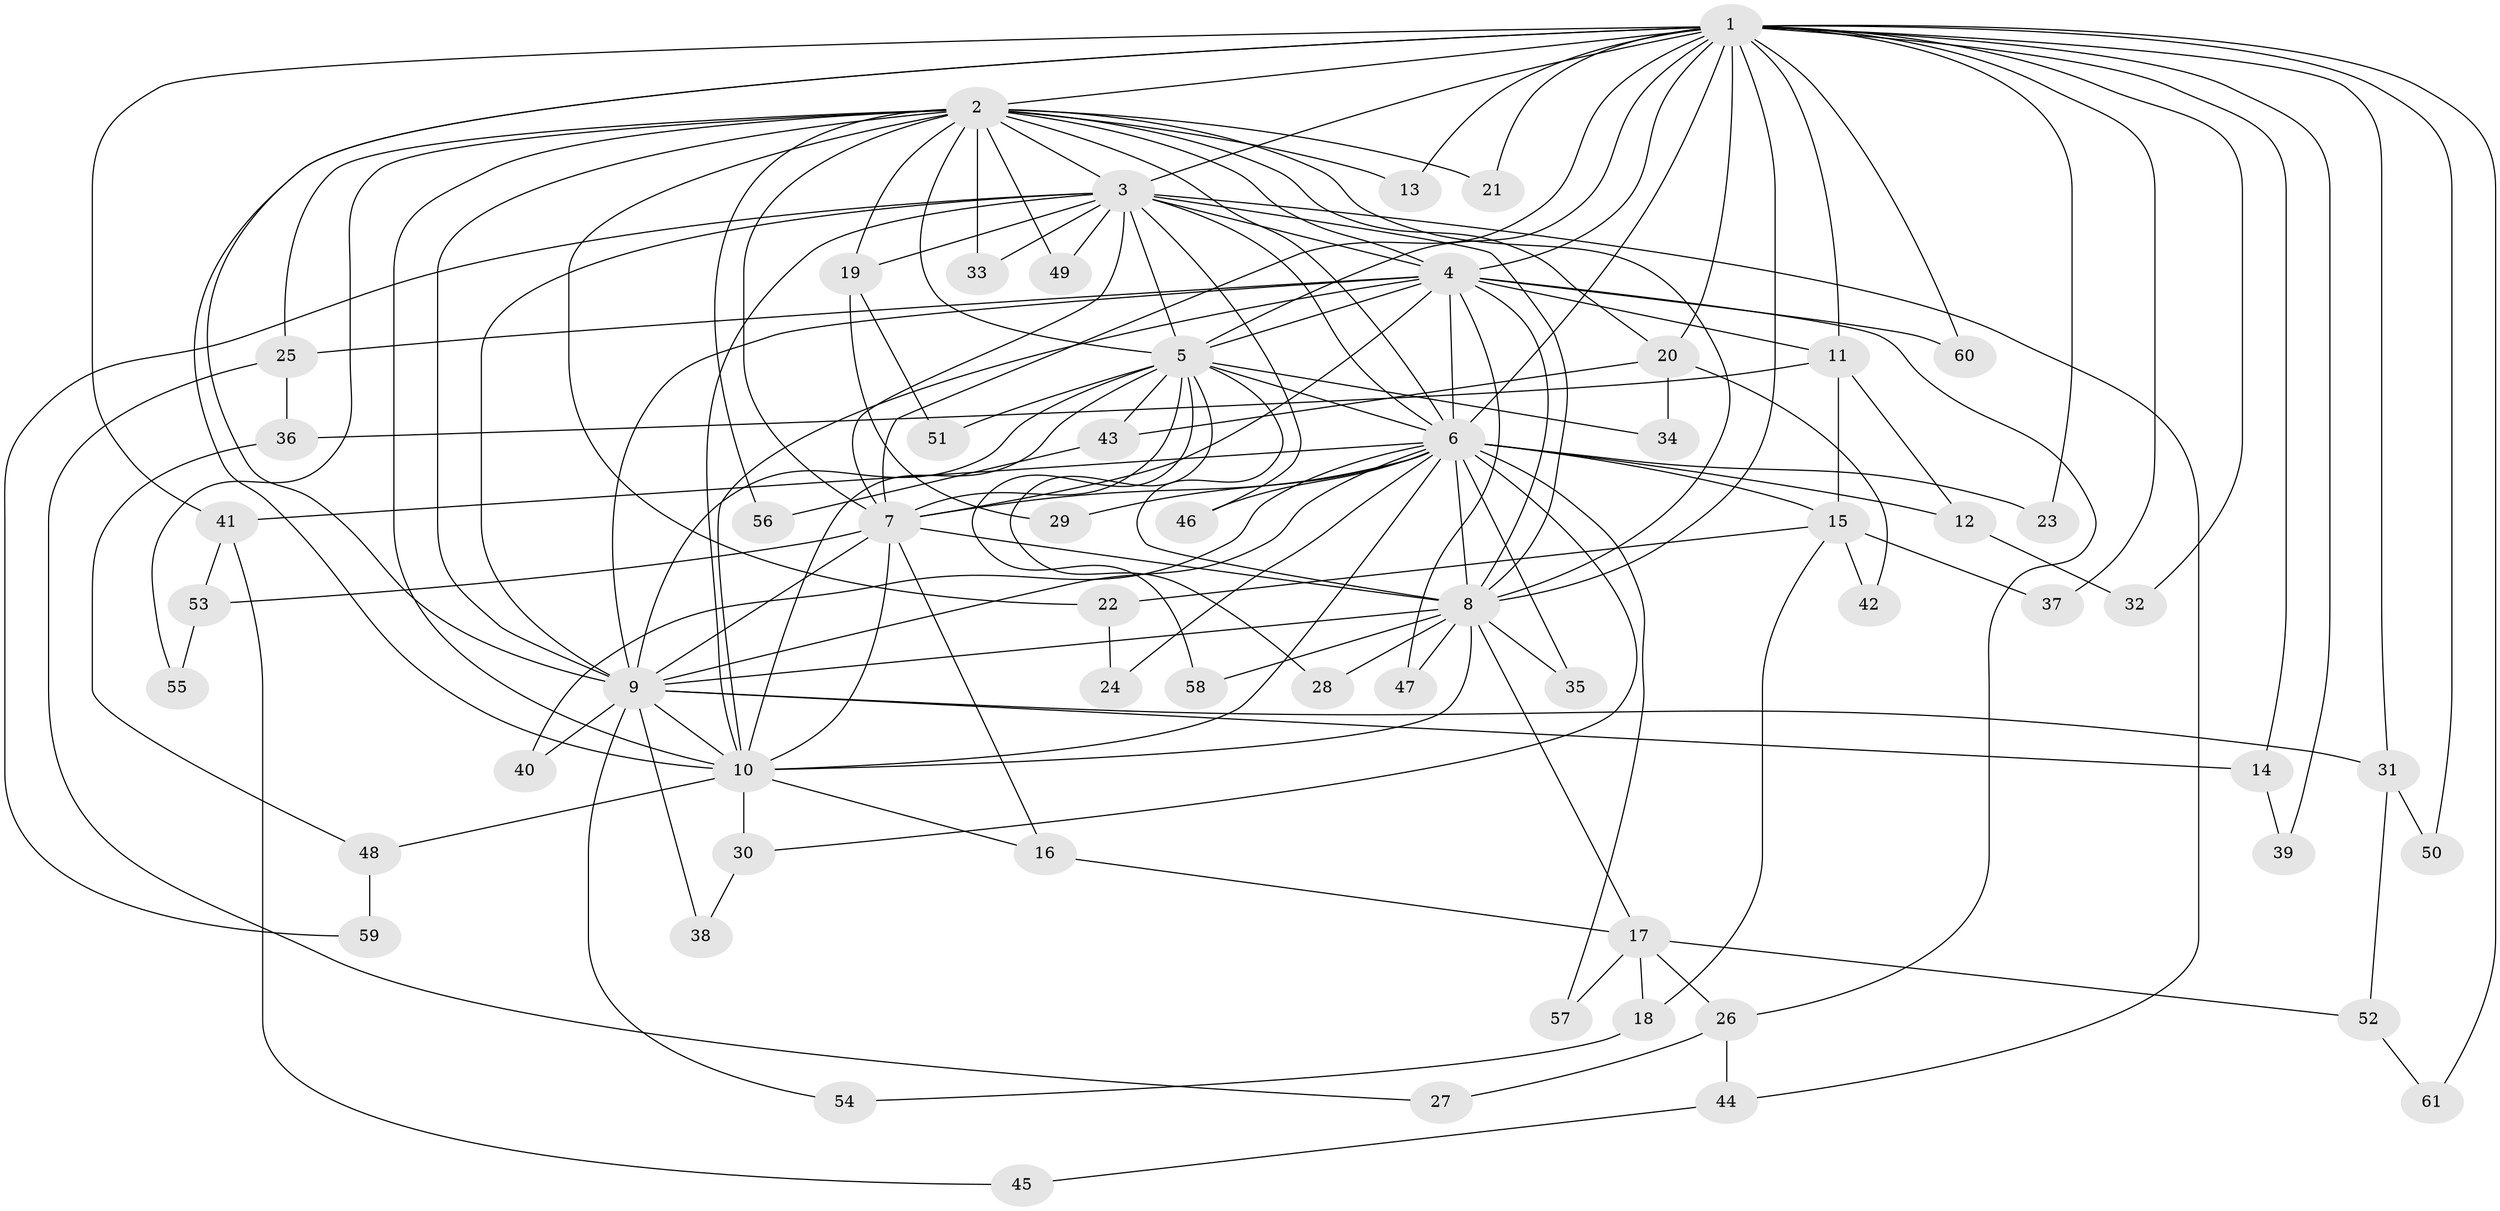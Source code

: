 // Generated by graph-tools (version 1.1) at 2025/44/03/09/25 04:44:33]
// undirected, 61 vertices, 147 edges
graph export_dot {
graph [start="1"]
  node [color=gray90,style=filled];
  1;
  2;
  3;
  4;
  5;
  6;
  7;
  8;
  9;
  10;
  11;
  12;
  13;
  14;
  15;
  16;
  17;
  18;
  19;
  20;
  21;
  22;
  23;
  24;
  25;
  26;
  27;
  28;
  29;
  30;
  31;
  32;
  33;
  34;
  35;
  36;
  37;
  38;
  39;
  40;
  41;
  42;
  43;
  44;
  45;
  46;
  47;
  48;
  49;
  50;
  51;
  52;
  53;
  54;
  55;
  56;
  57;
  58;
  59;
  60;
  61;
  1 -- 2;
  1 -- 3;
  1 -- 4;
  1 -- 5;
  1 -- 6;
  1 -- 7;
  1 -- 8;
  1 -- 9;
  1 -- 10;
  1 -- 11;
  1 -- 13;
  1 -- 14;
  1 -- 20;
  1 -- 21;
  1 -- 23;
  1 -- 31;
  1 -- 32;
  1 -- 37;
  1 -- 39;
  1 -- 41;
  1 -- 50;
  1 -- 60;
  1 -- 61;
  2 -- 3;
  2 -- 4;
  2 -- 5;
  2 -- 6;
  2 -- 7;
  2 -- 8;
  2 -- 9;
  2 -- 10;
  2 -- 13;
  2 -- 19;
  2 -- 20;
  2 -- 21;
  2 -- 22;
  2 -- 25;
  2 -- 33;
  2 -- 49;
  2 -- 55;
  2 -- 56;
  3 -- 4;
  3 -- 5;
  3 -- 6;
  3 -- 7;
  3 -- 8;
  3 -- 9;
  3 -- 10;
  3 -- 19;
  3 -- 33;
  3 -- 44;
  3 -- 46;
  3 -- 49;
  3 -- 59;
  4 -- 5;
  4 -- 6;
  4 -- 7;
  4 -- 8;
  4 -- 9;
  4 -- 10;
  4 -- 11;
  4 -- 25;
  4 -- 26;
  4 -- 47;
  4 -- 60;
  5 -- 6;
  5 -- 7;
  5 -- 8;
  5 -- 9;
  5 -- 10;
  5 -- 28;
  5 -- 34;
  5 -- 43;
  5 -- 51;
  5 -- 58;
  6 -- 7;
  6 -- 8;
  6 -- 9;
  6 -- 10;
  6 -- 12;
  6 -- 15;
  6 -- 23;
  6 -- 24;
  6 -- 29;
  6 -- 30;
  6 -- 35;
  6 -- 40;
  6 -- 41;
  6 -- 46;
  6 -- 57;
  7 -- 8;
  7 -- 9;
  7 -- 10;
  7 -- 16;
  7 -- 53;
  8 -- 9;
  8 -- 10;
  8 -- 17;
  8 -- 28;
  8 -- 35;
  8 -- 47;
  8 -- 58;
  9 -- 10;
  9 -- 14;
  9 -- 31;
  9 -- 38;
  9 -- 40;
  9 -- 54;
  10 -- 16;
  10 -- 30;
  10 -- 48;
  11 -- 12;
  11 -- 15;
  11 -- 36;
  12 -- 32;
  14 -- 39;
  15 -- 18;
  15 -- 22;
  15 -- 37;
  15 -- 42;
  16 -- 17;
  17 -- 18;
  17 -- 26;
  17 -- 52;
  17 -- 57;
  18 -- 54;
  19 -- 29;
  19 -- 51;
  20 -- 34;
  20 -- 42;
  20 -- 43;
  22 -- 24;
  25 -- 27;
  25 -- 36;
  26 -- 27;
  26 -- 44;
  30 -- 38;
  31 -- 50;
  31 -- 52;
  36 -- 48;
  41 -- 45;
  41 -- 53;
  43 -- 56;
  44 -- 45;
  48 -- 59;
  52 -- 61;
  53 -- 55;
}
